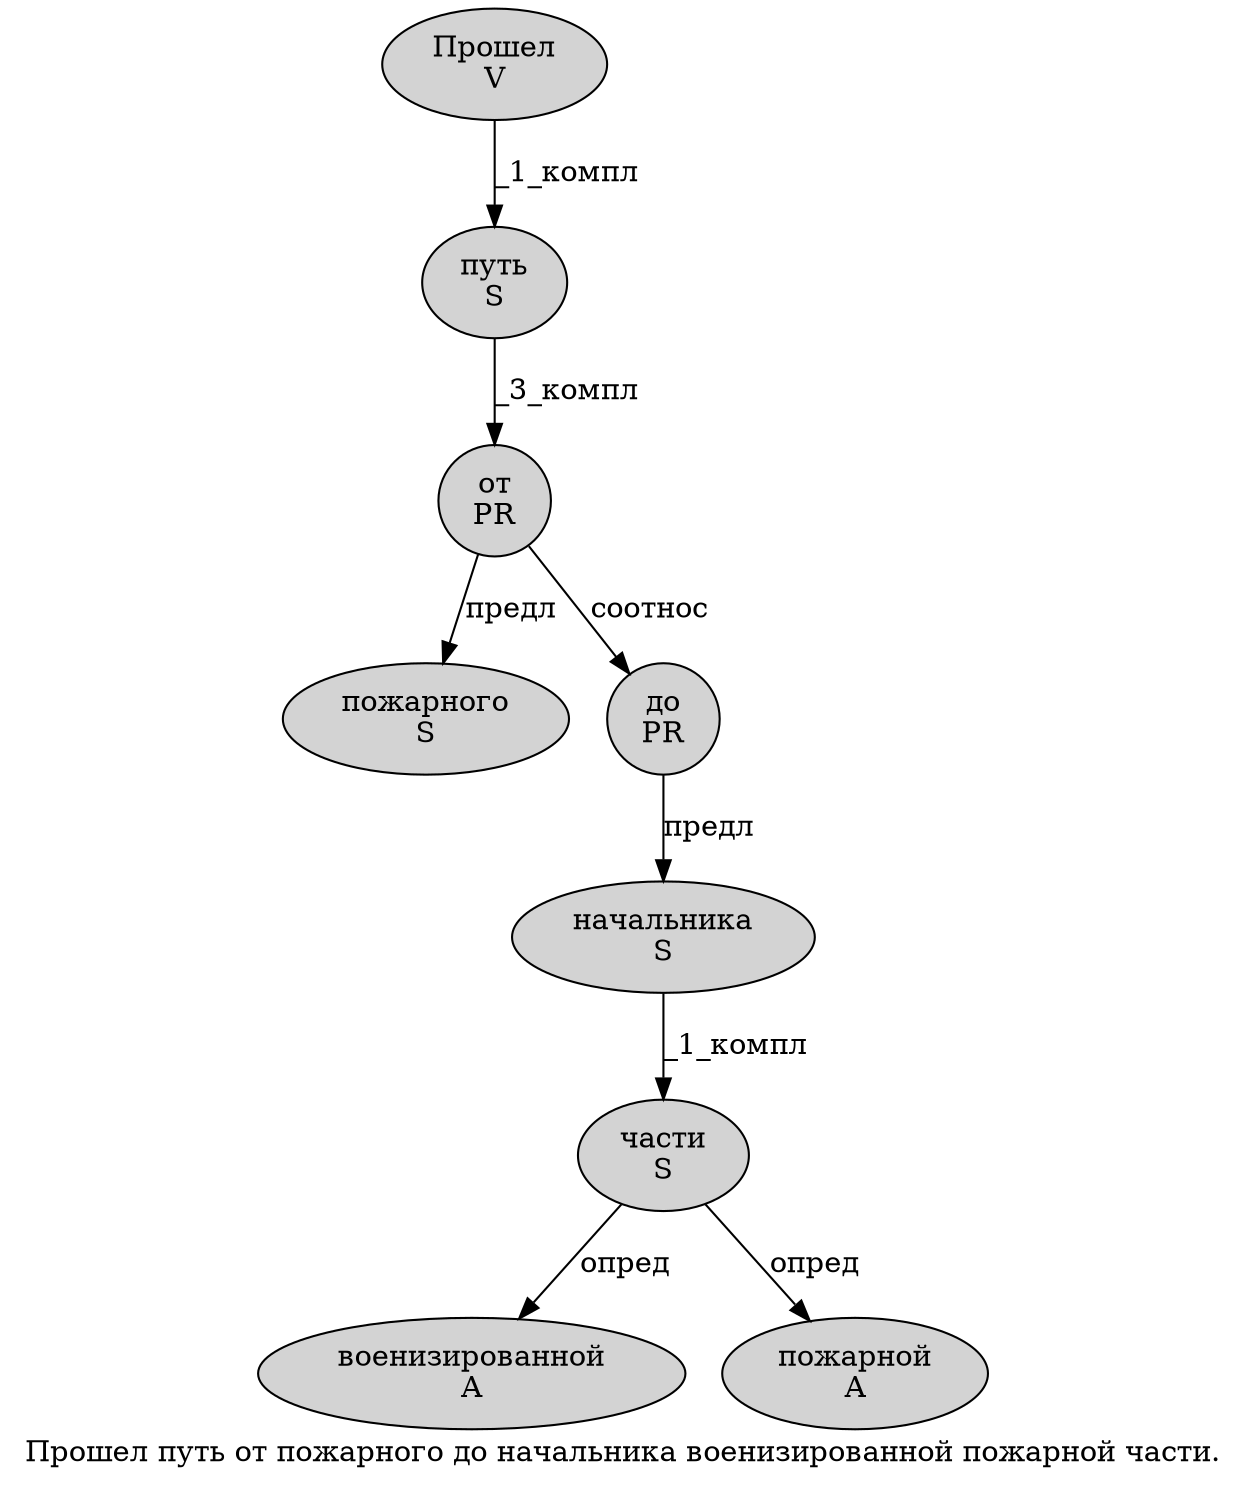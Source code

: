 digraph SENTENCE_943 {
	graph [label="Прошел путь от пожарного до начальника военизированной пожарной части."]
	node [style=filled]
		0 [label="Прошел
V" color="" fillcolor=lightgray penwidth=1 shape=ellipse]
		1 [label="путь
S" color="" fillcolor=lightgray penwidth=1 shape=ellipse]
		2 [label="от
PR" color="" fillcolor=lightgray penwidth=1 shape=ellipse]
		3 [label="пожарного
S" color="" fillcolor=lightgray penwidth=1 shape=ellipse]
		4 [label="до
PR" color="" fillcolor=lightgray penwidth=1 shape=ellipse]
		5 [label="начальника
S" color="" fillcolor=lightgray penwidth=1 shape=ellipse]
		6 [label="военизированной
A" color="" fillcolor=lightgray penwidth=1 shape=ellipse]
		7 [label="пожарной
A" color="" fillcolor=lightgray penwidth=1 shape=ellipse]
		8 [label="части
S" color="" fillcolor=lightgray penwidth=1 shape=ellipse]
			5 -> 8 [label="_1_компл"]
			0 -> 1 [label="_1_компл"]
			8 -> 6 [label="опред"]
			8 -> 7 [label="опред"]
			4 -> 5 [label="предл"]
			1 -> 2 [label="_3_компл"]
			2 -> 3 [label="предл"]
			2 -> 4 [label="соотнос"]
}